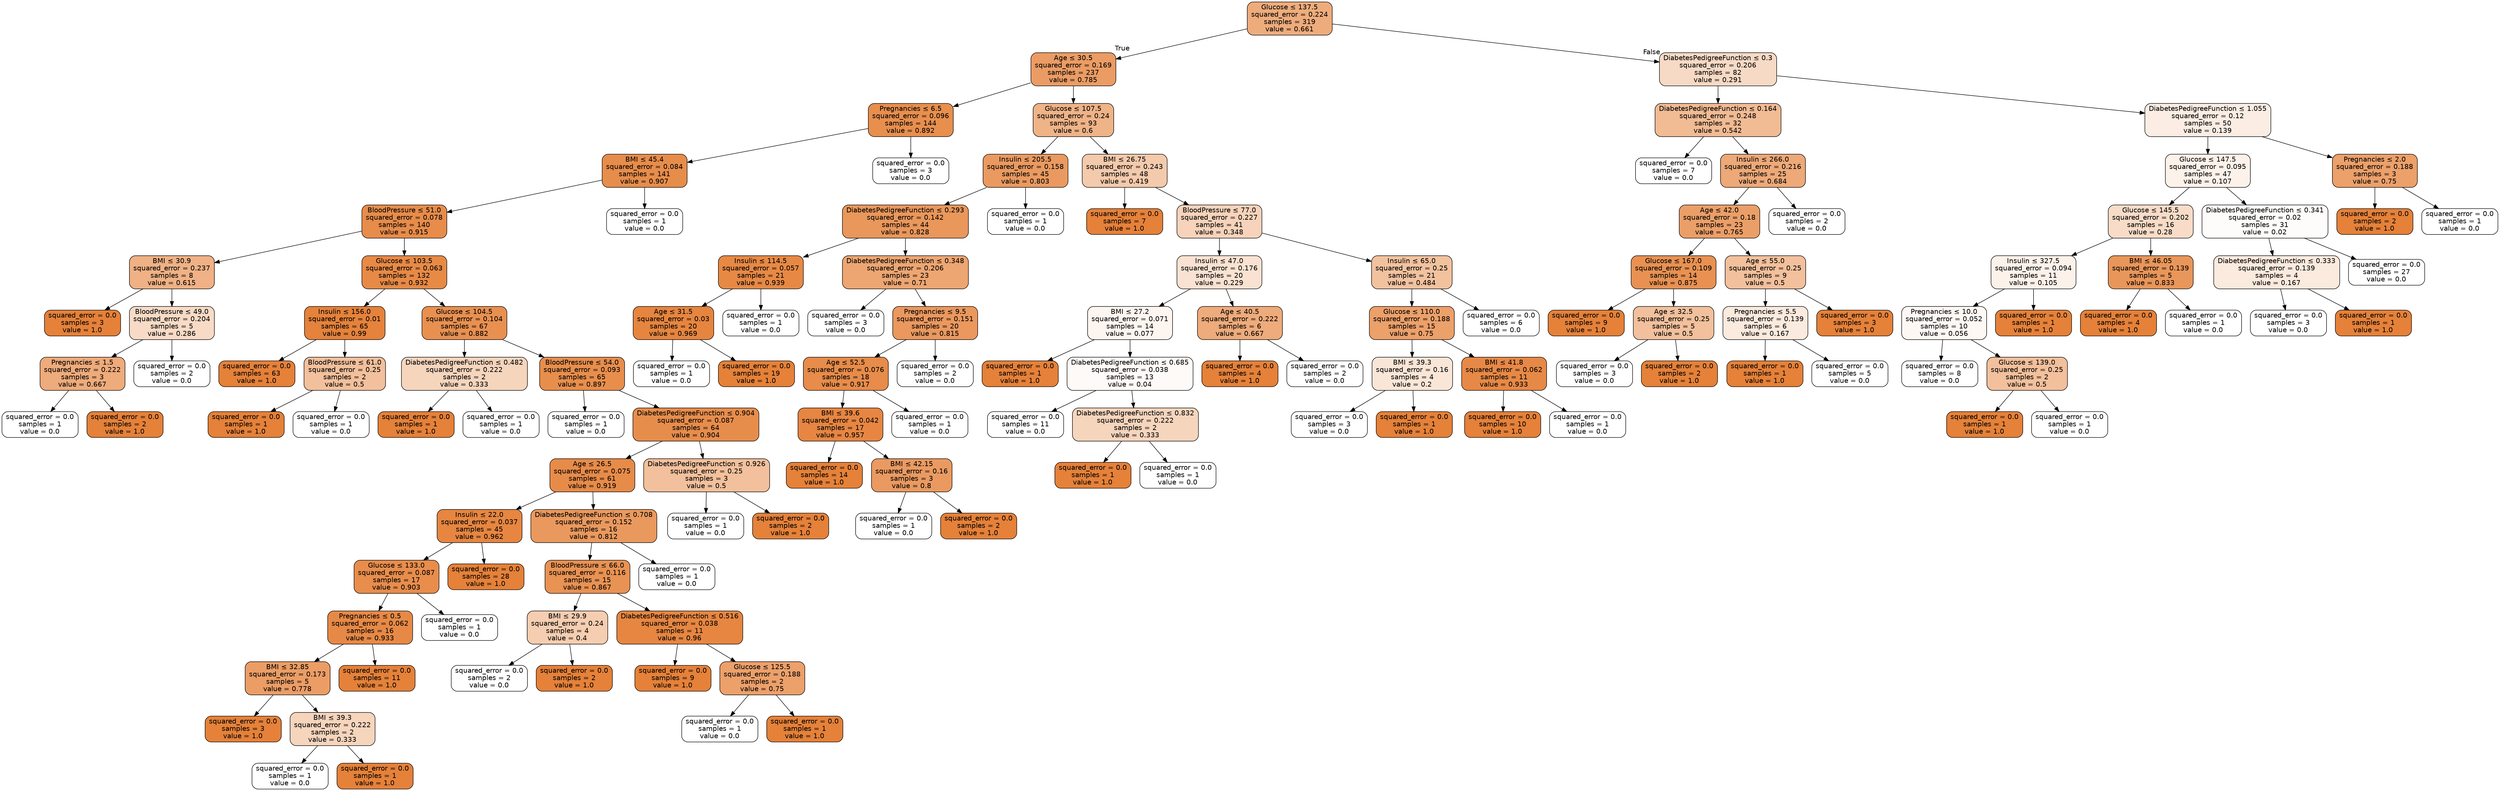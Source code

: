 digraph Tree {
node [shape=box, style="filled, rounded", color="black", fontname="helvetica"] ;
edge [fontname="helvetica"] ;
0 [label=<Glucose &le; 137.5<br/>squared_error = 0.224<br/>samples = 319<br/>value = 0.661>, fillcolor="#eeac7c"] ;
1 [label=<Age &le; 30.5<br/>squared_error = 0.169<br/>samples = 237<br/>value = 0.785>, fillcolor="#eb9c64"] ;
0 -> 1 [labeldistance=2.5, labelangle=45, headlabel="True"] ;
2 [label=<Pregnancies &le; 6.5<br/>squared_error = 0.096<br/>samples = 144<br/>value = 0.892>, fillcolor="#e88f4e"] ;
1 -> 2 ;
3 [label=<BMI &le; 45.4<br/>squared_error = 0.084<br/>samples = 141<br/>value = 0.907>, fillcolor="#e78d4b"] ;
2 -> 3 ;
4 [label=<BloodPressure &le; 51.0<br/>squared_error = 0.078<br/>samples = 140<br/>value = 0.915>, fillcolor="#e78c4a"] ;
3 -> 4 ;
5 [label=<BMI &le; 30.9<br/>squared_error = 0.237<br/>samples = 8<br/>value = 0.615>, fillcolor="#efb185"] ;
4 -> 5 ;
6 [label=<squared_error = 0.0<br/>samples = 3<br/>value = 1.0>, fillcolor="#e58139"] ;
5 -> 6 ;
7 [label=<BloodPressure &le; 49.0<br/>squared_error = 0.204<br/>samples = 5<br/>value = 0.286>, fillcolor="#f8dbc6"] ;
5 -> 7 ;
8 [label=<Pregnancies &le; 1.5<br/>squared_error = 0.222<br/>samples = 3<br/>value = 0.667>, fillcolor="#eeab7b"] ;
7 -> 8 ;
9 [label=<squared_error = 0.0<br/>samples = 1<br/>value = 0.0>, fillcolor="#ffffff"] ;
8 -> 9 ;
10 [label=<squared_error = 0.0<br/>samples = 2<br/>value = 1.0>, fillcolor="#e58139"] ;
8 -> 10 ;
11 [label=<squared_error = 0.0<br/>samples = 2<br/>value = 0.0>, fillcolor="#ffffff"] ;
7 -> 11 ;
12 [label=<Glucose &le; 103.5<br/>squared_error = 0.063<br/>samples = 132<br/>value = 0.932>, fillcolor="#e78a46"] ;
4 -> 12 ;
13 [label=<Insulin &le; 156.0<br/>squared_error = 0.01<br/>samples = 65<br/>value = 0.99>, fillcolor="#e5823b"] ;
12 -> 13 ;
14 [label=<squared_error = 0.0<br/>samples = 63<br/>value = 1.0>, fillcolor="#e58139"] ;
13 -> 14 ;
15 [label=<BloodPressure &le; 61.0<br/>squared_error = 0.25<br/>samples = 2<br/>value = 0.5>, fillcolor="#f2c09c"] ;
13 -> 15 ;
16 [label=<squared_error = 0.0<br/>samples = 1<br/>value = 1.0>, fillcolor="#e58139"] ;
15 -> 16 ;
17 [label=<squared_error = 0.0<br/>samples = 1<br/>value = 0.0>, fillcolor="#ffffff"] ;
15 -> 17 ;
18 [label=<Glucose &le; 104.5<br/>squared_error = 0.104<br/>samples = 67<br/>value = 0.882>, fillcolor="#e89050"] ;
12 -> 18 ;
19 [label=<DiabetesPedigreeFunction &le; 0.482<br/>squared_error = 0.222<br/>samples = 2<br/>value = 0.333>, fillcolor="#f6d5bd"] ;
18 -> 19 ;
20 [label=<squared_error = 0.0<br/>samples = 1<br/>value = 1.0>, fillcolor="#e58139"] ;
19 -> 20 ;
21 [label=<squared_error = 0.0<br/>samples = 1<br/>value = 0.0>, fillcolor="#ffffff"] ;
19 -> 21 ;
22 [label=<BloodPressure &le; 54.0<br/>squared_error = 0.093<br/>samples = 65<br/>value = 0.897>, fillcolor="#e88e4d"] ;
18 -> 22 ;
23 [label=<squared_error = 0.0<br/>samples = 1<br/>value = 0.0>, fillcolor="#ffffff"] ;
22 -> 23 ;
24 [label=<DiabetesPedigreeFunction &le; 0.904<br/>squared_error = 0.087<br/>samples = 64<br/>value = 0.904>, fillcolor="#e78d4c"] ;
22 -> 24 ;
25 [label=<Age &le; 26.5<br/>squared_error = 0.075<br/>samples = 61<br/>value = 0.919>, fillcolor="#e78b49"] ;
24 -> 25 ;
26 [label=<Insulin &le; 22.0<br/>squared_error = 0.037<br/>samples = 45<br/>value = 0.962>, fillcolor="#e68641"] ;
25 -> 26 ;
27 [label=<Glucose &le; 133.0<br/>squared_error = 0.087<br/>samples = 17<br/>value = 0.903>, fillcolor="#e88d4c"] ;
26 -> 27 ;
28 [label=<Pregnancies &le; 0.5<br/>squared_error = 0.062<br/>samples = 16<br/>value = 0.933>, fillcolor="#e78946"] ;
27 -> 28 ;
29 [label=<BMI &le; 32.85<br/>squared_error = 0.173<br/>samples = 5<br/>value = 0.778>, fillcolor="#eb9d65"] ;
28 -> 29 ;
30 [label=<squared_error = 0.0<br/>samples = 3<br/>value = 1.0>, fillcolor="#e58139"] ;
29 -> 30 ;
31 [label=<BMI &le; 39.3<br/>squared_error = 0.222<br/>samples = 2<br/>value = 0.333>, fillcolor="#f6d5bd"] ;
29 -> 31 ;
32 [label=<squared_error = 0.0<br/>samples = 1<br/>value = 0.0>, fillcolor="#ffffff"] ;
31 -> 32 ;
33 [label=<squared_error = 0.0<br/>samples = 1<br/>value = 1.0>, fillcolor="#e58139"] ;
31 -> 33 ;
34 [label=<squared_error = 0.0<br/>samples = 11<br/>value = 1.0>, fillcolor="#e58139"] ;
28 -> 34 ;
35 [label=<squared_error = 0.0<br/>samples = 1<br/>value = 0.0>, fillcolor="#ffffff"] ;
27 -> 35 ;
36 [label=<squared_error = 0.0<br/>samples = 28<br/>value = 1.0>, fillcolor="#e58139"] ;
26 -> 36 ;
37 [label=<DiabetesPedigreeFunction &le; 0.708<br/>squared_error = 0.152<br/>samples = 16<br/>value = 0.812>, fillcolor="#ea995e"] ;
25 -> 37 ;
38 [label=<BloodPressure &le; 66.0<br/>squared_error = 0.116<br/>samples = 15<br/>value = 0.867>, fillcolor="#e89253"] ;
37 -> 38 ;
39 [label=<BMI &le; 29.9<br/>squared_error = 0.24<br/>samples = 4<br/>value = 0.4>, fillcolor="#f5cdb0"] ;
38 -> 39 ;
40 [label=<squared_error = 0.0<br/>samples = 2<br/>value = 0.0>, fillcolor="#ffffff"] ;
39 -> 40 ;
41 [label=<squared_error = 0.0<br/>samples = 2<br/>value = 1.0>, fillcolor="#e58139"] ;
39 -> 41 ;
42 [label=<DiabetesPedigreeFunction &le; 0.516<br/>squared_error = 0.038<br/>samples = 11<br/>value = 0.96>, fillcolor="#e68641"] ;
38 -> 42 ;
43 [label=<squared_error = 0.0<br/>samples = 9<br/>value = 1.0>, fillcolor="#e58139"] ;
42 -> 43 ;
44 [label=<Glucose &le; 125.5<br/>squared_error = 0.188<br/>samples = 2<br/>value = 0.75>, fillcolor="#eca06a"] ;
42 -> 44 ;
45 [label=<squared_error = 0.0<br/>samples = 1<br/>value = 0.0>, fillcolor="#ffffff"] ;
44 -> 45 ;
46 [label=<squared_error = 0.0<br/>samples = 1<br/>value = 1.0>, fillcolor="#e58139"] ;
44 -> 46 ;
47 [label=<squared_error = 0.0<br/>samples = 1<br/>value = 0.0>, fillcolor="#ffffff"] ;
37 -> 47 ;
48 [label=<DiabetesPedigreeFunction &le; 0.926<br/>squared_error = 0.25<br/>samples = 3<br/>value = 0.5>, fillcolor="#f2c09c"] ;
24 -> 48 ;
49 [label=<squared_error = 0.0<br/>samples = 1<br/>value = 0.0>, fillcolor="#ffffff"] ;
48 -> 49 ;
50 [label=<squared_error = 0.0<br/>samples = 2<br/>value = 1.0>, fillcolor="#e58139"] ;
48 -> 50 ;
51 [label=<squared_error = 0.0<br/>samples = 1<br/>value = 0.0>, fillcolor="#ffffff"] ;
3 -> 51 ;
52 [label=<squared_error = 0.0<br/>samples = 3<br/>value = 0.0>, fillcolor="#ffffff"] ;
2 -> 52 ;
53 [label=<Glucose &le; 107.5<br/>squared_error = 0.24<br/>samples = 93<br/>value = 0.6>, fillcolor="#efb388"] ;
1 -> 53 ;
54 [label=<Insulin &le; 205.5<br/>squared_error = 0.158<br/>samples = 45<br/>value = 0.803>, fillcolor="#ea9a60"] ;
53 -> 54 ;
55 [label=<DiabetesPedigreeFunction &le; 0.293<br/>squared_error = 0.142<br/>samples = 44<br/>value = 0.828>, fillcolor="#e9975b"] ;
54 -> 55 ;
56 [label=<Insulin &le; 114.5<br/>squared_error = 0.057<br/>samples = 21<br/>value = 0.939>, fillcolor="#e78945"] ;
55 -> 56 ;
57 [label=<Age &le; 31.5<br/>squared_error = 0.03<br/>samples = 20<br/>value = 0.969>, fillcolor="#e6853f"] ;
56 -> 57 ;
58 [label=<squared_error = 0.0<br/>samples = 1<br/>value = 0.0>, fillcolor="#ffffff"] ;
57 -> 58 ;
59 [label=<squared_error = 0.0<br/>samples = 19<br/>value = 1.0>, fillcolor="#e58139"] ;
57 -> 59 ;
60 [label=<squared_error = 0.0<br/>samples = 1<br/>value = 0.0>, fillcolor="#ffffff"] ;
56 -> 60 ;
61 [label=<DiabetesPedigreeFunction &le; 0.348<br/>squared_error = 0.206<br/>samples = 23<br/>value = 0.71>, fillcolor="#eda672"] ;
55 -> 61 ;
62 [label=<squared_error = 0.0<br/>samples = 3<br/>value = 0.0>, fillcolor="#ffffff"] ;
61 -> 62 ;
63 [label=<Pregnancies &le; 9.5<br/>squared_error = 0.151<br/>samples = 20<br/>value = 0.815>, fillcolor="#ea985e"] ;
61 -> 63 ;
64 [label=<Age &le; 52.5<br/>squared_error = 0.076<br/>samples = 18<br/>value = 0.917>, fillcolor="#e78c4a"] ;
63 -> 64 ;
65 [label=<BMI &le; 39.6<br/>squared_error = 0.042<br/>samples = 17<br/>value = 0.957>, fillcolor="#e68642"] ;
64 -> 65 ;
66 [label=<squared_error = 0.0<br/>samples = 14<br/>value = 1.0>, fillcolor="#e58139"] ;
65 -> 66 ;
67 [label=<BMI &le; 42.15<br/>squared_error = 0.16<br/>samples = 3<br/>value = 0.8>, fillcolor="#ea9a61"] ;
65 -> 67 ;
68 [label=<squared_error = 0.0<br/>samples = 1<br/>value = 0.0>, fillcolor="#ffffff"] ;
67 -> 68 ;
69 [label=<squared_error = 0.0<br/>samples = 2<br/>value = 1.0>, fillcolor="#e58139"] ;
67 -> 69 ;
70 [label=<squared_error = 0.0<br/>samples = 1<br/>value = 0.0>, fillcolor="#ffffff"] ;
64 -> 70 ;
71 [label=<squared_error = 0.0<br/>samples = 2<br/>value = 0.0>, fillcolor="#ffffff"] ;
63 -> 71 ;
72 [label=<squared_error = 0.0<br/>samples = 1<br/>value = 0.0>, fillcolor="#ffffff"] ;
54 -> 72 ;
73 [label=<BMI &le; 26.75<br/>squared_error = 0.243<br/>samples = 48<br/>value = 0.419>, fillcolor="#f4caac"] ;
53 -> 73 ;
74 [label=<squared_error = 0.0<br/>samples = 7<br/>value = 1.0>, fillcolor="#e58139"] ;
73 -> 74 ;
75 [label=<BloodPressure &le; 77.0<br/>squared_error = 0.227<br/>samples = 41<br/>value = 0.348>, fillcolor="#f6d3ba"] ;
73 -> 75 ;
76 [label=<Insulin &le; 47.0<br/>squared_error = 0.176<br/>samples = 20<br/>value = 0.229>, fillcolor="#f9e2d2"] ;
75 -> 76 ;
77 [label=<BMI &le; 27.2<br/>squared_error = 0.071<br/>samples = 14<br/>value = 0.077>, fillcolor="#fdf5f0"] ;
76 -> 77 ;
78 [label=<squared_error = 0.0<br/>samples = 1<br/>value = 1.0>, fillcolor="#e58139"] ;
77 -> 78 ;
79 [label=<DiabetesPedigreeFunction &le; 0.685<br/>squared_error = 0.038<br/>samples = 13<br/>value = 0.04>, fillcolor="#fefaf7"] ;
77 -> 79 ;
80 [label=<squared_error = 0.0<br/>samples = 11<br/>value = 0.0>, fillcolor="#ffffff"] ;
79 -> 80 ;
81 [label=<DiabetesPedigreeFunction &le; 0.832<br/>squared_error = 0.222<br/>samples = 2<br/>value = 0.333>, fillcolor="#f6d5bd"] ;
79 -> 81 ;
82 [label=<squared_error = 0.0<br/>samples = 1<br/>value = 1.0>, fillcolor="#e58139"] ;
81 -> 82 ;
83 [label=<squared_error = 0.0<br/>samples = 1<br/>value = 0.0>, fillcolor="#ffffff"] ;
81 -> 83 ;
84 [label=<Age &le; 40.5<br/>squared_error = 0.222<br/>samples = 6<br/>value = 0.667>, fillcolor="#eeab7b"] ;
76 -> 84 ;
85 [label=<squared_error = 0.0<br/>samples = 4<br/>value = 1.0>, fillcolor="#e58139"] ;
84 -> 85 ;
86 [label=<squared_error = 0.0<br/>samples = 2<br/>value = 0.0>, fillcolor="#ffffff"] ;
84 -> 86 ;
87 [label=<Insulin &le; 65.0<br/>squared_error = 0.25<br/>samples = 21<br/>value = 0.484>, fillcolor="#f2c29f"] ;
75 -> 87 ;
88 [label=<Glucose &le; 110.0<br/>squared_error = 0.188<br/>samples = 15<br/>value = 0.75>, fillcolor="#eca06a"] ;
87 -> 88 ;
89 [label=<BMI &le; 39.3<br/>squared_error = 0.16<br/>samples = 4<br/>value = 0.2>, fillcolor="#fae6d7"] ;
88 -> 89 ;
90 [label=<squared_error = 0.0<br/>samples = 3<br/>value = 0.0>, fillcolor="#ffffff"] ;
89 -> 90 ;
91 [label=<squared_error = 0.0<br/>samples = 1<br/>value = 1.0>, fillcolor="#e58139"] ;
89 -> 91 ;
92 [label=<BMI &le; 41.8<br/>squared_error = 0.062<br/>samples = 11<br/>value = 0.933>, fillcolor="#e78946"] ;
88 -> 92 ;
93 [label=<squared_error = 0.0<br/>samples = 10<br/>value = 1.0>, fillcolor="#e58139"] ;
92 -> 93 ;
94 [label=<squared_error = 0.0<br/>samples = 1<br/>value = 0.0>, fillcolor="#ffffff"] ;
92 -> 94 ;
95 [label=<squared_error = 0.0<br/>samples = 6<br/>value = 0.0>, fillcolor="#ffffff"] ;
87 -> 95 ;
96 [label=<DiabetesPedigreeFunction &le; 0.3<br/>squared_error = 0.206<br/>samples = 82<br/>value = 0.291>, fillcolor="#f7dac5"] ;
0 -> 96 [labeldistance=2.5, labelangle=-45, headlabel="False"] ;
97 [label=<DiabetesPedigreeFunction &le; 0.164<br/>squared_error = 0.248<br/>samples = 32<br/>value = 0.542>, fillcolor="#f1bb94"] ;
96 -> 97 ;
98 [label=<squared_error = 0.0<br/>samples = 7<br/>value = 0.0>, fillcolor="#ffffff"] ;
97 -> 98 ;
99 [label=<Insulin &le; 266.0<br/>squared_error = 0.216<br/>samples = 25<br/>value = 0.684>, fillcolor="#eda978"] ;
97 -> 99 ;
100 [label=<Age &le; 42.0<br/>squared_error = 0.18<br/>samples = 23<br/>value = 0.765>, fillcolor="#eb9f68"] ;
99 -> 100 ;
101 [label=<Glucose &le; 167.0<br/>squared_error = 0.109<br/>samples = 14<br/>value = 0.875>, fillcolor="#e89152"] ;
100 -> 101 ;
102 [label=<squared_error = 0.0<br/>samples = 9<br/>value = 1.0>, fillcolor="#e58139"] ;
101 -> 102 ;
103 [label=<Age &le; 32.5<br/>squared_error = 0.25<br/>samples = 5<br/>value = 0.5>, fillcolor="#f2c09c"] ;
101 -> 103 ;
104 [label=<squared_error = 0.0<br/>samples = 3<br/>value = 0.0>, fillcolor="#ffffff"] ;
103 -> 104 ;
105 [label=<squared_error = 0.0<br/>samples = 2<br/>value = 1.0>, fillcolor="#e58139"] ;
103 -> 105 ;
106 [label=<Age &le; 55.0<br/>squared_error = 0.25<br/>samples = 9<br/>value = 0.5>, fillcolor="#f2c09c"] ;
100 -> 106 ;
107 [label=<Pregnancies &le; 5.5<br/>squared_error = 0.139<br/>samples = 6<br/>value = 0.167>, fillcolor="#fbeade"] ;
106 -> 107 ;
108 [label=<squared_error = 0.0<br/>samples = 1<br/>value = 1.0>, fillcolor="#e58139"] ;
107 -> 108 ;
109 [label=<squared_error = 0.0<br/>samples = 5<br/>value = 0.0>, fillcolor="#ffffff"] ;
107 -> 109 ;
110 [label=<squared_error = 0.0<br/>samples = 3<br/>value = 1.0>, fillcolor="#e58139"] ;
106 -> 110 ;
111 [label=<squared_error = 0.0<br/>samples = 2<br/>value = 0.0>, fillcolor="#ffffff"] ;
99 -> 111 ;
112 [label=<DiabetesPedigreeFunction &le; 1.055<br/>squared_error = 0.12<br/>samples = 50<br/>value = 0.139>, fillcolor="#fbede3"] ;
96 -> 112 ;
113 [label=<Glucose &le; 147.5<br/>squared_error = 0.095<br/>samples = 47<br/>value = 0.107>, fillcolor="#fcf2ea"] ;
112 -> 113 ;
114 [label=<Glucose &le; 145.5<br/>squared_error = 0.202<br/>samples = 16<br/>value = 0.28>, fillcolor="#f8dcc8"] ;
113 -> 114 ;
115 [label=<Insulin &le; 327.5<br/>squared_error = 0.094<br/>samples = 11<br/>value = 0.105>, fillcolor="#fcf2ea"] ;
114 -> 115 ;
116 [label=<Pregnancies &le; 10.0<br/>squared_error = 0.052<br/>samples = 10<br/>value = 0.056>, fillcolor="#fef8f4"] ;
115 -> 116 ;
117 [label=<squared_error = 0.0<br/>samples = 8<br/>value = 0.0>, fillcolor="#ffffff"] ;
116 -> 117 ;
118 [label=<Glucose &le; 139.0<br/>squared_error = 0.25<br/>samples = 2<br/>value = 0.5>, fillcolor="#f2c09c"] ;
116 -> 118 ;
119 [label=<squared_error = 0.0<br/>samples = 1<br/>value = 1.0>, fillcolor="#e58139"] ;
118 -> 119 ;
120 [label=<squared_error = 0.0<br/>samples = 1<br/>value = 0.0>, fillcolor="#ffffff"] ;
118 -> 120 ;
121 [label=<squared_error = 0.0<br/>samples = 1<br/>value = 1.0>, fillcolor="#e58139"] ;
115 -> 121 ;
122 [label=<BMI &le; 46.05<br/>squared_error = 0.139<br/>samples = 5<br/>value = 0.833>, fillcolor="#e9965a"] ;
114 -> 122 ;
123 [label=<squared_error = 0.0<br/>samples = 4<br/>value = 1.0>, fillcolor="#e58139"] ;
122 -> 123 ;
124 [label=<squared_error = 0.0<br/>samples = 1<br/>value = 0.0>, fillcolor="#ffffff"] ;
122 -> 124 ;
125 [label=<DiabetesPedigreeFunction &le; 0.341<br/>squared_error = 0.02<br/>samples = 31<br/>value = 0.02>, fillcolor="#fefcfb"] ;
113 -> 125 ;
126 [label=<DiabetesPedigreeFunction &le; 0.333<br/>squared_error = 0.139<br/>samples = 4<br/>value = 0.167>, fillcolor="#fbeade"] ;
125 -> 126 ;
127 [label=<squared_error = 0.0<br/>samples = 3<br/>value = 0.0>, fillcolor="#ffffff"] ;
126 -> 127 ;
128 [label=<squared_error = 0.0<br/>samples = 1<br/>value = 1.0>, fillcolor="#e58139"] ;
126 -> 128 ;
129 [label=<squared_error = 0.0<br/>samples = 27<br/>value = 0.0>, fillcolor="#ffffff"] ;
125 -> 129 ;
130 [label=<Pregnancies &le; 2.0<br/>squared_error = 0.188<br/>samples = 3<br/>value = 0.75>, fillcolor="#eca06a"] ;
112 -> 130 ;
131 [label=<squared_error = 0.0<br/>samples = 2<br/>value = 1.0>, fillcolor="#e58139"] ;
130 -> 131 ;
132 [label=<squared_error = 0.0<br/>samples = 1<br/>value = 0.0>, fillcolor="#ffffff"] ;
130 -> 132 ;
}